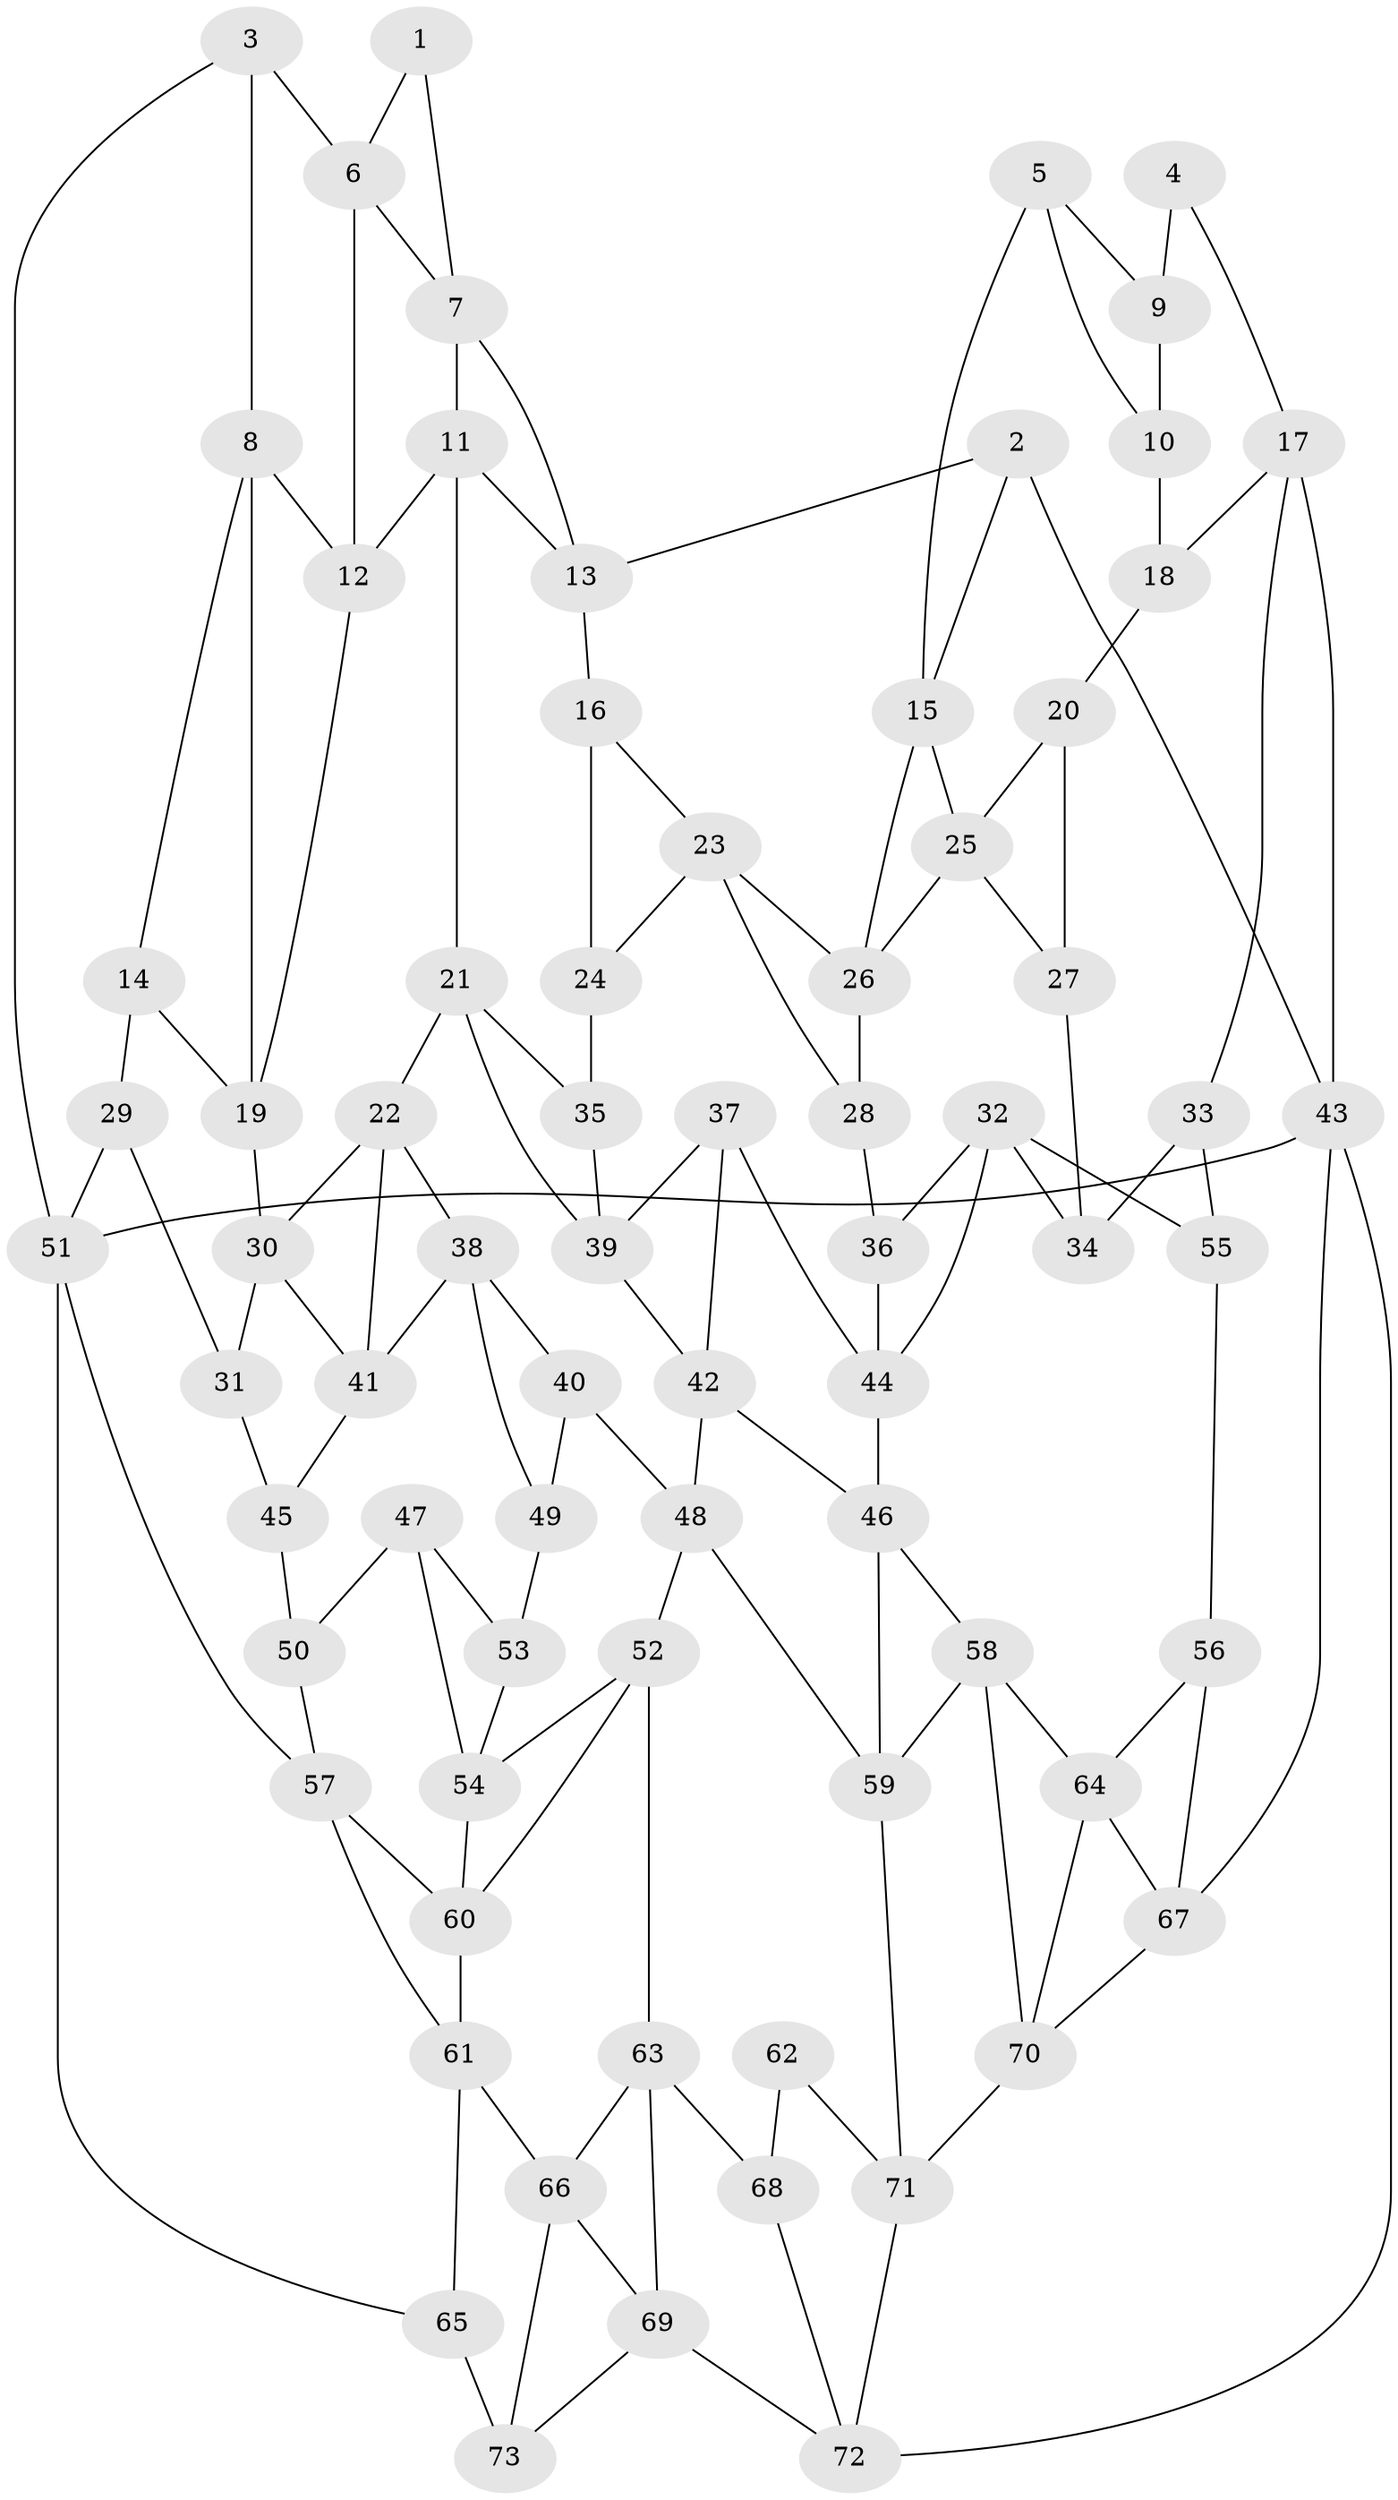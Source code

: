 // original degree distribution, {3: 0.02054794520547945, 5: 0.6095890410958904, 4: 0.18493150684931506, 6: 0.18493150684931506}
// Generated by graph-tools (version 1.1) at 2025/38/03/04/25 23:38:24]
// undirected, 73 vertices, 129 edges
graph export_dot {
  node [color=gray90,style=filled];
  1;
  2;
  3;
  4;
  5;
  6;
  7;
  8;
  9;
  10;
  11;
  12;
  13;
  14;
  15;
  16;
  17;
  18;
  19;
  20;
  21;
  22;
  23;
  24;
  25;
  26;
  27;
  28;
  29;
  30;
  31;
  32;
  33;
  34;
  35;
  36;
  37;
  38;
  39;
  40;
  41;
  42;
  43;
  44;
  45;
  46;
  47;
  48;
  49;
  50;
  51;
  52;
  53;
  54;
  55;
  56;
  57;
  58;
  59;
  60;
  61;
  62;
  63;
  64;
  65;
  66;
  67;
  68;
  69;
  70;
  71;
  72;
  73;
  1 -- 6 [weight=1.0];
  1 -- 7 [weight=1.0];
  2 -- 13 [weight=1.0];
  2 -- 15 [weight=1.0];
  2 -- 43 [weight=1.0];
  3 -- 6 [weight=1.0];
  3 -- 8 [weight=1.0];
  3 -- 51 [weight=1.0];
  4 -- 9 [weight=2.0];
  4 -- 17 [weight=1.0];
  5 -- 9 [weight=1.0];
  5 -- 10 [weight=1.0];
  5 -- 15 [weight=1.0];
  6 -- 7 [weight=1.0];
  6 -- 12 [weight=1.0];
  7 -- 11 [weight=1.0];
  7 -- 13 [weight=1.0];
  8 -- 12 [weight=1.0];
  8 -- 14 [weight=1.0];
  8 -- 19 [weight=1.0];
  9 -- 10 [weight=2.0];
  10 -- 18 [weight=3.0];
  11 -- 12 [weight=1.0];
  11 -- 13 [weight=1.0];
  11 -- 21 [weight=1.0];
  12 -- 19 [weight=1.0];
  13 -- 16 [weight=1.0];
  14 -- 19 [weight=1.0];
  14 -- 29 [weight=2.0];
  15 -- 25 [weight=1.0];
  15 -- 26 [weight=1.0];
  16 -- 23 [weight=1.0];
  16 -- 24 [weight=1.0];
  17 -- 18 [weight=1.0];
  17 -- 33 [weight=1.0];
  17 -- 43 [weight=1.0];
  18 -- 20 [weight=2.0];
  19 -- 30 [weight=1.0];
  20 -- 25 [weight=1.0];
  20 -- 27 [weight=1.0];
  21 -- 22 [weight=1.0];
  21 -- 35 [weight=1.0];
  21 -- 39 [weight=1.0];
  22 -- 30 [weight=1.0];
  22 -- 38 [weight=1.0];
  22 -- 41 [weight=1.0];
  23 -- 24 [weight=1.0];
  23 -- 26 [weight=1.0];
  23 -- 28 [weight=1.0];
  24 -- 35 [weight=2.0];
  25 -- 26 [weight=1.0];
  25 -- 27 [weight=1.0];
  26 -- 28 [weight=1.0];
  27 -- 34 [weight=2.0];
  28 -- 36 [weight=2.0];
  29 -- 31 [weight=1.0];
  29 -- 51 [weight=1.0];
  30 -- 31 [weight=1.0];
  30 -- 41 [weight=1.0];
  31 -- 45 [weight=1.0];
  32 -- 34 [weight=1.0];
  32 -- 36 [weight=1.0];
  32 -- 44 [weight=1.0];
  32 -- 55 [weight=1.0];
  33 -- 34 [weight=1.0];
  33 -- 55 [weight=1.0];
  35 -- 39 [weight=1.0];
  36 -- 44 [weight=1.0];
  37 -- 39 [weight=1.0];
  37 -- 42 [weight=1.0];
  37 -- 44 [weight=1.0];
  38 -- 40 [weight=1.0];
  38 -- 41 [weight=1.0];
  38 -- 49 [weight=1.0];
  39 -- 42 [weight=1.0];
  40 -- 48 [weight=1.0];
  40 -- 49 [weight=1.0];
  41 -- 45 [weight=1.0];
  42 -- 46 [weight=1.0];
  42 -- 48 [weight=1.0];
  43 -- 51 [weight=2.0];
  43 -- 67 [weight=1.0];
  43 -- 72 [weight=1.0];
  44 -- 46 [weight=1.0];
  45 -- 50 [weight=2.0];
  46 -- 58 [weight=1.0];
  46 -- 59 [weight=1.0];
  47 -- 50 [weight=1.0];
  47 -- 53 [weight=1.0];
  47 -- 54 [weight=1.0];
  48 -- 52 [weight=1.0];
  48 -- 59 [weight=1.0];
  49 -- 53 [weight=2.0];
  50 -- 57 [weight=1.0];
  51 -- 57 [weight=1.0];
  51 -- 65 [weight=1.0];
  52 -- 54 [weight=1.0];
  52 -- 60 [weight=1.0];
  52 -- 63 [weight=1.0];
  53 -- 54 [weight=1.0];
  54 -- 60 [weight=1.0];
  55 -- 56 [weight=2.0];
  56 -- 64 [weight=1.0];
  56 -- 67 [weight=1.0];
  57 -- 60 [weight=1.0];
  57 -- 61 [weight=1.0];
  58 -- 59 [weight=1.0];
  58 -- 64 [weight=1.0];
  58 -- 70 [weight=1.0];
  59 -- 71 [weight=1.0];
  60 -- 61 [weight=1.0];
  61 -- 65 [weight=1.0];
  61 -- 66 [weight=1.0];
  62 -- 68 [weight=2.0];
  62 -- 71 [weight=1.0];
  63 -- 66 [weight=1.0];
  63 -- 68 [weight=1.0];
  63 -- 69 [weight=1.0];
  64 -- 67 [weight=1.0];
  64 -- 70 [weight=1.0];
  65 -- 73 [weight=2.0];
  66 -- 69 [weight=1.0];
  66 -- 73 [weight=1.0];
  67 -- 70 [weight=1.0];
  68 -- 72 [weight=1.0];
  69 -- 72 [weight=1.0];
  69 -- 73 [weight=1.0];
  70 -- 71 [weight=1.0];
  71 -- 72 [weight=1.0];
}
